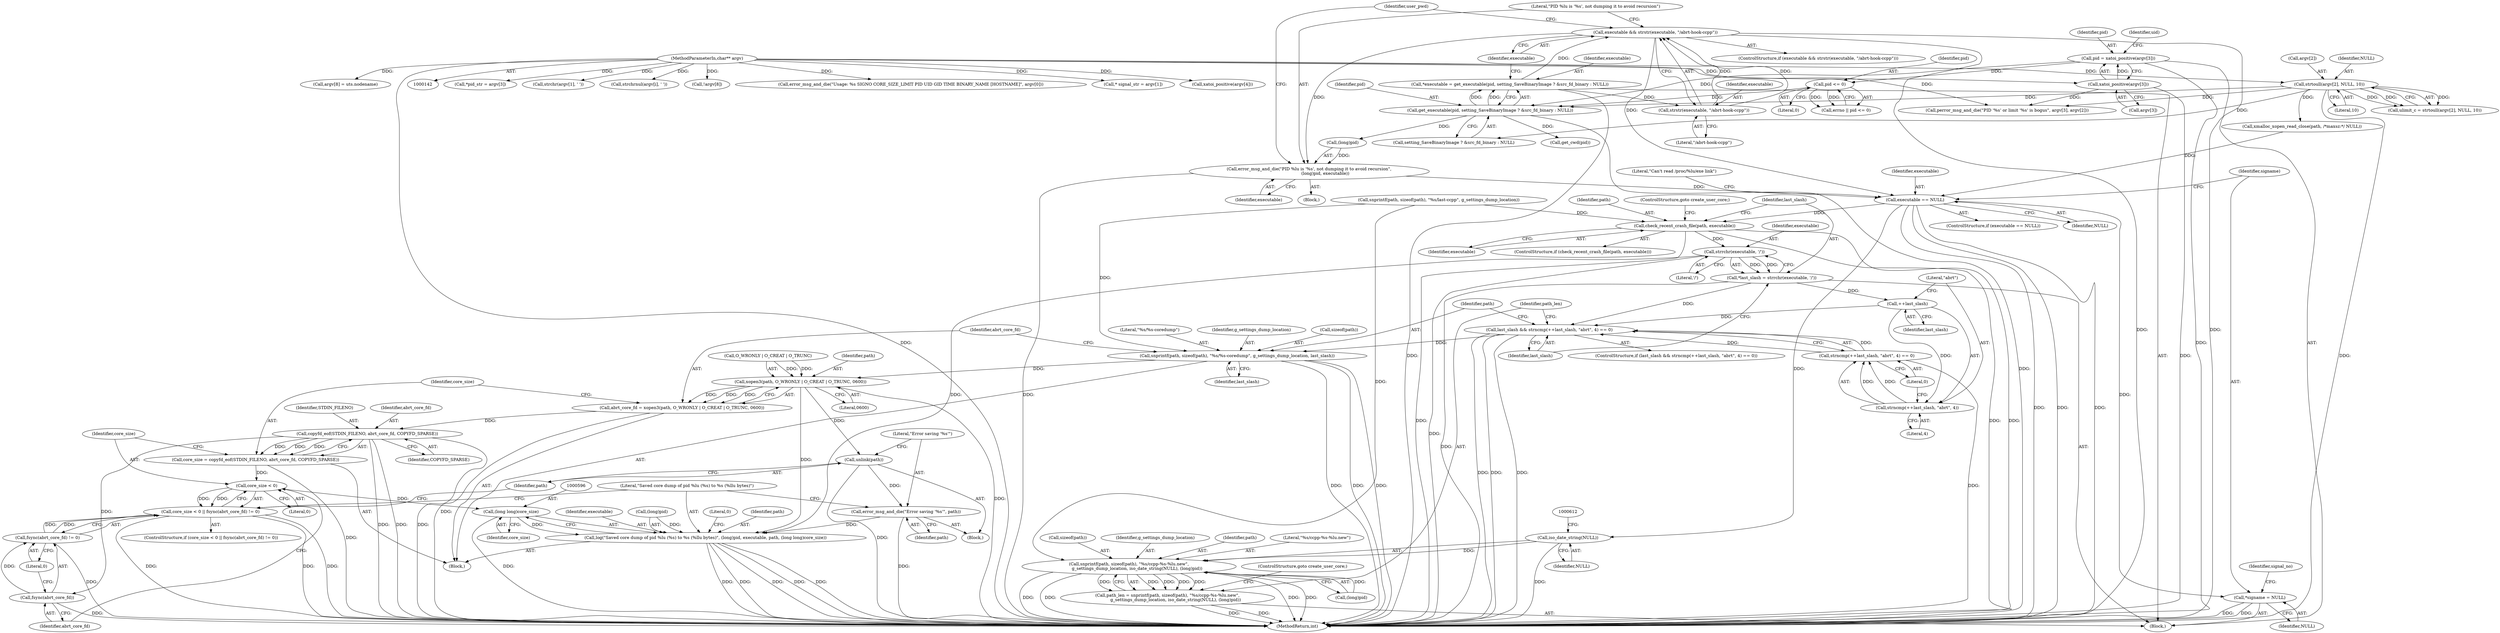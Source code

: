 digraph "0_abrt_4f2c1ddd3e3b81d2d5146b883115371f1cada9f9@API" {
"1000378" [label="(Call,executable && strstr(executable, \"/abrt-hook-ccpp\"))"];
"1000368" [label="(Call,*executable = get_executable(pid, setting_SaveBinaryImage ? &src_fd_binary : NULL))"];
"1000370" [label="(Call,get_executable(pid, setting_SaveBinaryImage ? &src_fd_binary : NULL))"];
"1000317" [label="(Call,pid <= 0)"];
"1000301" [label="(Call,pid = xatoi_positive(argv[3]))"];
"1000303" [label="(Call,xatoi_positive(argv[3]))"];
"1000144" [label="(MethodParameterIn,char** argv)"];
"1000270" [label="(Call,strtoull(argv[2], NULL, 10))"];
"1000380" [label="(Call,strstr(executable, \"/abrt-hook-ccpp\"))"];
"1000384" [label="(Call,error_msg_and_die(\"PID %lu is '%s', not dumping it to avoid recursion\",\n                        (long)pid, executable))"];
"1000453" [label="(Call,executable == NULL)"];
"1000464" [label="(Call,*signame = NULL)"];
"1000526" [label="(Call,check_recent_crash_file(path, executable))"];
"1000534" [label="(Call,strrchr(executable, '/'))"];
"1000532" [label="(Call,*last_slash = strrchr(executable, '/'))"];
"1000538" [label="(Call,last_slash && strncmp(++last_slash, \"abrt\", 4) == 0)"];
"1000548" [label="(Call,snprintf(path, sizeof(path), \"%s/%s-coredump\", g_settings_dump_location, last_slash))"];
"1000558" [label="(Call,xopen3(path, O_WRONLY | O_CREAT | O_TRUNC, 0600))"];
"1000556" [label="(Call,abrt_core_fd = xopen3(path, O_WRONLY | O_CREAT | O_TRUNC, 0600))"];
"1000569" [label="(Call,copyfd_eof(STDIN_FILENO, abrt_core_fd, COPYFD_SPARSE))"];
"1000567" [label="(Call,core_size = copyfd_eof(STDIN_FILENO, abrt_core_fd, COPYFD_SPARSE))"];
"1000575" [label="(Call,core_size < 0)"];
"1000574" [label="(Call,core_size < 0 || fsync(abrt_core_fd) != 0)"];
"1000595" [label="(Call,(long long)core_size)"];
"1000588" [label="(Call,log(\"Saved core dump of pid %lu (%s) to %s (%llu bytes)\", (long)pid, executable, path, (long long)core_size))"];
"1000579" [label="(Call,fsync(abrt_core_fd))"];
"1000578" [label="(Call,fsync(abrt_core_fd) != 0)"];
"1000583" [label="(Call,unlink(path))"];
"1000585" [label="(Call,error_msg_and_die(\"Error saving '%s'\", path))"];
"1000542" [label="(Call,++last_slash)"];
"1000541" [label="(Call,strncmp(++last_slash, \"abrt\", 4))"];
"1000540" [label="(Call,strncmp(++last_slash, \"abrt\", 4) == 0)"];
"1000609" [label="(Call,iso_date_string(NULL))"];
"1000603" [label="(Call,snprintf(path, sizeof(path), \"%s/ccpp-%s-%lu.new\",\n            g_settings_dump_location, iso_date_string(NULL), (long)pid))"];
"1000601" [label="(Call,path_len = snprintf(path, sizeof(path), \"%s/ccpp-%s-%lu.new\",\n            g_settings_dump_location, iso_date_string(NULL), (long)pid))"];
"1000295" [label="(Call,*pid_str = argv[3])"];
"1000587" [label="(Identifier,path)"];
"1000577" [label="(Literal,0)"];
"1000454" [label="(Identifier,executable)"];
"1000603" [label="(Call,snprintf(path, sizeof(path), \"%s/ccpp-%s-%lu.new\",\n            g_settings_dump_location, iso_date_string(NULL), (long)pid))"];
"1000466" [label="(Identifier,NULL)"];
"1000576" [label="(Identifier,core_size)"];
"1000177" [label="(Call,strchr(argv[1], ' '))"];
"1000552" [label="(Literal,\"%s/%s-coredump\")"];
"1000542" [label="(Call,++last_slash)"];
"1000589" [label="(Literal,\"Saved core dump of pid %lu (%s) to %s (%llu bytes)\")"];
"1000368" [label="(Call,*executable = get_executable(pid, setting_SaveBinaryImage ? &src_fd_binary : NULL))"];
"1000274" [label="(Identifier,NULL)"];
"1000458" [label="(Literal,\"Can't read /proc/%lu/exe link\")"];
"1000532" [label="(Call,*last_slash = strrchr(executable, '/'))"];
"1000527" [label="(Identifier,path)"];
"1000585" [label="(Call,error_msg_and_die(\"Error saving '%s'\", path))"];
"1000382" [label="(Literal,\"/abrt-hook-ccpp\")"];
"1000372" [label="(Call,setting_SaveBinaryImage ? &src_fd_binary : NULL)"];
"1000370" [label="(Call,get_executable(pid, setting_SaveBinaryImage ? &src_fd_binary : NULL))"];
"1000571" [label="(Identifier,abrt_core_fd)"];
"1000538" [label="(Call,last_slash && strncmp(++last_slash, \"abrt\", 4) == 0)"];
"1000567" [label="(Call,core_size = copyfd_eof(STDIN_FILENO, abrt_core_fd, COPYFD_SPARSE))"];
"1000392" [label="(Call,get_cwd(pid))"];
"1000453" [label="(Call,executable == NULL)"];
"1000196" [label="(Call,strchrnul(argv[i], ' '))"];
"1000604" [label="(Identifier,path)"];
"1000556" [label="(Call,abrt_core_fd = xopen3(path, O_WRONLY | O_CREAT | O_TRUNC, 0600))"];
"1000611" [label="(Call,(long)pid)"];
"1000543" [label="(Identifier,last_slash)"];
"1000545" [label="(Literal,4)"];
"1000536" [label="(Literal,'/')"];
"1000570" [label="(Identifier,STDIN_FILENO)"];
"1000275" [label="(Literal,10)"];
"1000548" [label="(Call,snprintf(path, sizeof(path), \"%s/%s-coredump\", g_settings_dump_location, last_slash))"];
"1000270" [label="(Call,strtoull(argv[2], NULL, 10))"];
"1000379" [label="(Identifier,executable)"];
"1000586" [label="(Literal,\"Error saving '%s'\")"];
"1000534" [label="(Call,strrchr(executable, '/'))"];
"1000559" [label="(Identifier,path)"];
"1000309" [label="(Identifier,uid)"];
"1000584" [label="(Identifier,path)"];
"1000391" [label="(Identifier,user_pwd)"];
"1000465" [label="(Identifier,signame)"];
"1000560" [label="(Call,O_WRONLY | O_CREAT | O_TRUNC)"];
"1000317" [label="(Call,pid <= 0)"];
"1000385" [label="(Literal,\"PID %lu is '%s', not dumping it to avoid recursion\")"];
"1000575" [label="(Call,core_size < 0)"];
"1000582" [label="(Block,)"];
"1000572" [label="(Identifier,COPYFD_SPARSE)"];
"1000609" [label="(Call,iso_date_string(NULL))"];
"1000304" [label="(Call,argv[3])"];
"1000533" [label="(Identifier,last_slash)"];
"1000597" [label="(Identifier,core_size)"];
"1000553" [label="(Identifier,g_settings_dump_location)"];
"1000145" [label="(Block,)"];
"1000539" [label="(Identifier,last_slash)"];
"1000550" [label="(Call,sizeof(path))"];
"1000588" [label="(Call,log(\"Saved core dump of pid %lu (%s) to %s (%llu bytes)\", (long)pid, executable, path, (long long)core_size))"];
"1000546" [label="(Literal,0)"];
"1000590" [label="(Call,(long)pid)"];
"1000452" [label="(ControlStructure,if (executable == NULL))"];
"1000381" [label="(Identifier,executable)"];
"1000579" [label="(Call,fsync(abrt_core_fd))"];
"1000557" [label="(Identifier,abrt_core_fd)"];
"1000386" [label="(Call,(long)pid)"];
"1000389" [label="(Identifier,executable)"];
"1000547" [label="(Block,)"];
"1000580" [label="(Identifier,abrt_core_fd)"];
"1000540" [label="(Call,strncmp(++last_slash, \"abrt\", 4) == 0)"];
"1000574" [label="(Call,core_size < 0 || fsync(abrt_core_fd) != 0)"];
"1000541" [label="(Call,strncmp(++last_slash, \"abrt\", 4))"];
"1000384" [label="(Call,error_msg_and_die(\"PID %lu is '%s', not dumping it to avoid recursion\",\n                        (long)pid, executable))"];
"1000371" [label="(Identifier,pid)"];
"1000303" [label="(Call,xatoi_positive(argv[3]))"];
"1000599" [label="(Literal,0)"];
"1000610" [label="(Identifier,NULL)"];
"1000405" [label="(Call,xmalloc_xopen_read_close(path, /*maxsz:*/ NULL))"];
"1000530" [label="(ControlStructure,goto create_user_core;)"];
"1000144" [label="(MethodParameterIn,char** argv)"];
"1000380" [label="(Call,strstr(executable, \"/abrt-hook-ccpp\"))"];
"1000526" [label="(Call,check_recent_crash_file(path, executable))"];
"1000607" [label="(Literal,\"%s/ccpp-%s-%lu.new\")"];
"1000377" [label="(ControlStructure,if (executable && strstr(executable, \"/abrt-hook-ccpp\")))"];
"1000346" [label="(Call,!argv[8])"];
"1000271" [label="(Call,argv[2])"];
"1000378" [label="(Call,executable && strstr(executable, \"/abrt-hook-ccpp\"))"];
"1000615" [label="(ControlStructure,goto create_user_core;)"];
"1000554" [label="(Identifier,last_slash)"];
"1000468" [label="(Identifier,signal_no)"];
"1000519" [label="(Call,snprintf(path, sizeof(path), \"%s/last-ccpp\", g_settings_dump_location))"];
"1000602" [label="(Identifier,path_len)"];
"1000594" [label="(Identifier,path)"];
"1000301" [label="(Call,pid = xatoi_positive(argv[3]))"];
"1000573" [label="(ControlStructure,if (core_size < 0 || fsync(abrt_core_fd) != 0))"];
"1000583" [label="(Call,unlink(path))"];
"1000544" [label="(Literal,\"abrt\")"];
"1000581" [label="(Literal,0)"];
"1000383" [label="(Block,)"];
"1000605" [label="(Call,sizeof(path))"];
"1000528" [label="(Identifier,executable)"];
"1000565" [label="(Literal,0600)"];
"1000321" [label="(Call,perror_msg_and_die(\"PID '%s' or limit '%s' is bogus\", argv[3], argv[2]))"];
"1000601" [label="(Call,path_len = snprintf(path, sizeof(path), \"%s/ccpp-%s-%lu.new\",\n            g_settings_dump_location, iso_date_string(NULL), (long)pid))"];
"1000318" [label="(Identifier,pid)"];
"1000315" [label="(Call,errno || pid <= 0)"];
"1000558" [label="(Call,xopen3(path, O_WRONLY | O_CREAT | O_TRUNC, 0600))"];
"1000549" [label="(Identifier,path)"];
"1000595" [label="(Call,(long long)core_size)"];
"1000569" [label="(Call,copyfd_eof(STDIN_FILENO, abrt_core_fd, COPYFD_SPARSE))"];
"1000537" [label="(ControlStructure,if (last_slash && strncmp(++last_slash, \"abrt\", 4) == 0))"];
"1000319" [label="(Literal,0)"];
"1000568" [label="(Identifier,core_size)"];
"1000171" [label="(Call,error_msg_and_die(\"Usage: %s SIGNO CORE_SIZE_LIMIT PID UID GID TIME BINARY_NAME [HOSTNAME]\", argv[0]))"];
"1000608" [label="(Identifier,g_settings_dump_location)"];
"1000369" [label="(Identifier,executable)"];
"1000535" [label="(Identifier,executable)"];
"1000257" [label="(Call,* signal_str = argv[1])"];
"1000310" [label="(Call,xatoi_positive(argv[4]))"];
"1000578" [label="(Call,fsync(abrt_core_fd) != 0)"];
"1000302" [label="(Identifier,pid)"];
"1000464" [label="(Call,*signame = NULL)"];
"1000593" [label="(Identifier,executable)"];
"1000455" [label="(Identifier,NULL)"];
"1001180" [label="(MethodReturn,int)"];
"1000354" [label="(Call,argv[8] = uts.nodename)"];
"1000525" [label="(ControlStructure,if (check_recent_crash_file(path, executable)))"];
"1000268" [label="(Call,ulimit_c = strtoull(argv[2], NULL, 10))"];
"1000378" -> "1000377"  [label="AST: "];
"1000378" -> "1000379"  [label="CFG: "];
"1000378" -> "1000380"  [label="CFG: "];
"1000379" -> "1000378"  [label="AST: "];
"1000380" -> "1000378"  [label="AST: "];
"1000385" -> "1000378"  [label="CFG: "];
"1000391" -> "1000378"  [label="CFG: "];
"1000378" -> "1001180"  [label="DDG: "];
"1000378" -> "1001180"  [label="DDG: "];
"1000368" -> "1000378"  [label="DDG: "];
"1000380" -> "1000378"  [label="DDG: "];
"1000380" -> "1000378"  [label="DDG: "];
"1000378" -> "1000384"  [label="DDG: "];
"1000378" -> "1000453"  [label="DDG: "];
"1000368" -> "1000145"  [label="AST: "];
"1000368" -> "1000370"  [label="CFG: "];
"1000369" -> "1000368"  [label="AST: "];
"1000370" -> "1000368"  [label="AST: "];
"1000379" -> "1000368"  [label="CFG: "];
"1000368" -> "1001180"  [label="DDG: "];
"1000370" -> "1000368"  [label="DDG: "];
"1000370" -> "1000368"  [label="DDG: "];
"1000368" -> "1000380"  [label="DDG: "];
"1000370" -> "1000372"  [label="CFG: "];
"1000371" -> "1000370"  [label="AST: "];
"1000372" -> "1000370"  [label="AST: "];
"1000370" -> "1001180"  [label="DDG: "];
"1000317" -> "1000370"  [label="DDG: "];
"1000301" -> "1000370"  [label="DDG: "];
"1000270" -> "1000370"  [label="DDG: "];
"1000370" -> "1000386"  [label="DDG: "];
"1000370" -> "1000392"  [label="DDG: "];
"1000317" -> "1000315"  [label="AST: "];
"1000317" -> "1000319"  [label="CFG: "];
"1000318" -> "1000317"  [label="AST: "];
"1000319" -> "1000317"  [label="AST: "];
"1000315" -> "1000317"  [label="CFG: "];
"1000317" -> "1000315"  [label="DDG: "];
"1000317" -> "1000315"  [label="DDG: "];
"1000301" -> "1000317"  [label="DDG: "];
"1000301" -> "1000145"  [label="AST: "];
"1000301" -> "1000303"  [label="CFG: "];
"1000302" -> "1000301"  [label="AST: "];
"1000303" -> "1000301"  [label="AST: "];
"1000309" -> "1000301"  [label="CFG: "];
"1000301" -> "1001180"  [label="DDG: "];
"1000303" -> "1000301"  [label="DDG: "];
"1000303" -> "1000304"  [label="CFG: "];
"1000304" -> "1000303"  [label="AST: "];
"1000303" -> "1001180"  [label="DDG: "];
"1000144" -> "1000303"  [label="DDG: "];
"1000303" -> "1000321"  [label="DDG: "];
"1000144" -> "1000142"  [label="AST: "];
"1000144" -> "1001180"  [label="DDG: "];
"1000144" -> "1000171"  [label="DDG: "];
"1000144" -> "1000177"  [label="DDG: "];
"1000144" -> "1000196"  [label="DDG: "];
"1000144" -> "1000257"  [label="DDG: "];
"1000144" -> "1000270"  [label="DDG: "];
"1000144" -> "1000295"  [label="DDG: "];
"1000144" -> "1000310"  [label="DDG: "];
"1000144" -> "1000321"  [label="DDG: "];
"1000144" -> "1000346"  [label="DDG: "];
"1000144" -> "1000354"  [label="DDG: "];
"1000270" -> "1000268"  [label="AST: "];
"1000270" -> "1000275"  [label="CFG: "];
"1000271" -> "1000270"  [label="AST: "];
"1000274" -> "1000270"  [label="AST: "];
"1000275" -> "1000270"  [label="AST: "];
"1000268" -> "1000270"  [label="CFG: "];
"1000270" -> "1001180"  [label="DDG: "];
"1000270" -> "1000268"  [label="DDG: "];
"1000270" -> "1000268"  [label="DDG: "];
"1000270" -> "1000268"  [label="DDG: "];
"1000270" -> "1000321"  [label="DDG: "];
"1000270" -> "1000372"  [label="DDG: "];
"1000270" -> "1000405"  [label="DDG: "];
"1000380" -> "1000382"  [label="CFG: "];
"1000381" -> "1000380"  [label="AST: "];
"1000382" -> "1000380"  [label="AST: "];
"1000384" -> "1000383"  [label="AST: "];
"1000384" -> "1000389"  [label="CFG: "];
"1000385" -> "1000384"  [label="AST: "];
"1000386" -> "1000384"  [label="AST: "];
"1000389" -> "1000384"  [label="AST: "];
"1000391" -> "1000384"  [label="CFG: "];
"1000384" -> "1001180"  [label="DDG: "];
"1000386" -> "1000384"  [label="DDG: "];
"1000384" -> "1000453"  [label="DDG: "];
"1000453" -> "1000452"  [label="AST: "];
"1000453" -> "1000455"  [label="CFG: "];
"1000454" -> "1000453"  [label="AST: "];
"1000455" -> "1000453"  [label="AST: "];
"1000458" -> "1000453"  [label="CFG: "];
"1000465" -> "1000453"  [label="CFG: "];
"1000453" -> "1001180"  [label="DDG: "];
"1000453" -> "1001180"  [label="DDG: "];
"1000453" -> "1001180"  [label="DDG: "];
"1000405" -> "1000453"  [label="DDG: "];
"1000453" -> "1000464"  [label="DDG: "];
"1000453" -> "1000526"  [label="DDG: "];
"1000453" -> "1000609"  [label="DDG: "];
"1000464" -> "1000145"  [label="AST: "];
"1000464" -> "1000466"  [label="CFG: "];
"1000465" -> "1000464"  [label="AST: "];
"1000466" -> "1000464"  [label="AST: "];
"1000468" -> "1000464"  [label="CFG: "];
"1000464" -> "1001180"  [label="DDG: "];
"1000464" -> "1001180"  [label="DDG: "];
"1000526" -> "1000525"  [label="AST: "];
"1000526" -> "1000528"  [label="CFG: "];
"1000527" -> "1000526"  [label="AST: "];
"1000528" -> "1000526"  [label="AST: "];
"1000530" -> "1000526"  [label="CFG: "];
"1000533" -> "1000526"  [label="CFG: "];
"1000526" -> "1001180"  [label="DDG: "];
"1000526" -> "1001180"  [label="DDG: "];
"1000526" -> "1001180"  [label="DDG: "];
"1000519" -> "1000526"  [label="DDG: "];
"1000526" -> "1000534"  [label="DDG: "];
"1000534" -> "1000532"  [label="AST: "];
"1000534" -> "1000536"  [label="CFG: "];
"1000535" -> "1000534"  [label="AST: "];
"1000536" -> "1000534"  [label="AST: "];
"1000532" -> "1000534"  [label="CFG: "];
"1000534" -> "1001180"  [label="DDG: "];
"1000534" -> "1000532"  [label="DDG: "];
"1000534" -> "1000532"  [label="DDG: "];
"1000534" -> "1000588"  [label="DDG: "];
"1000532" -> "1000145"  [label="AST: "];
"1000533" -> "1000532"  [label="AST: "];
"1000539" -> "1000532"  [label="CFG: "];
"1000532" -> "1001180"  [label="DDG: "];
"1000532" -> "1000538"  [label="DDG: "];
"1000532" -> "1000542"  [label="DDG: "];
"1000538" -> "1000537"  [label="AST: "];
"1000538" -> "1000539"  [label="CFG: "];
"1000538" -> "1000540"  [label="CFG: "];
"1000539" -> "1000538"  [label="AST: "];
"1000540" -> "1000538"  [label="AST: "];
"1000549" -> "1000538"  [label="CFG: "];
"1000602" -> "1000538"  [label="CFG: "];
"1000538" -> "1001180"  [label="DDG: "];
"1000538" -> "1001180"  [label="DDG: "];
"1000538" -> "1001180"  [label="DDG: "];
"1000542" -> "1000538"  [label="DDG: "];
"1000540" -> "1000538"  [label="DDG: "];
"1000540" -> "1000538"  [label="DDG: "];
"1000538" -> "1000548"  [label="DDG: "];
"1000548" -> "1000547"  [label="AST: "];
"1000548" -> "1000554"  [label="CFG: "];
"1000549" -> "1000548"  [label="AST: "];
"1000550" -> "1000548"  [label="AST: "];
"1000552" -> "1000548"  [label="AST: "];
"1000553" -> "1000548"  [label="AST: "];
"1000554" -> "1000548"  [label="AST: "];
"1000557" -> "1000548"  [label="CFG: "];
"1000548" -> "1001180"  [label="DDG: "];
"1000548" -> "1001180"  [label="DDG: "];
"1000548" -> "1001180"  [label="DDG: "];
"1000519" -> "1000548"  [label="DDG: "];
"1000548" -> "1000558"  [label="DDG: "];
"1000558" -> "1000556"  [label="AST: "];
"1000558" -> "1000565"  [label="CFG: "];
"1000559" -> "1000558"  [label="AST: "];
"1000560" -> "1000558"  [label="AST: "];
"1000565" -> "1000558"  [label="AST: "];
"1000556" -> "1000558"  [label="CFG: "];
"1000558" -> "1001180"  [label="DDG: "];
"1000558" -> "1000556"  [label="DDG: "];
"1000558" -> "1000556"  [label="DDG: "];
"1000558" -> "1000556"  [label="DDG: "];
"1000560" -> "1000558"  [label="DDG: "];
"1000560" -> "1000558"  [label="DDG: "];
"1000558" -> "1000583"  [label="DDG: "];
"1000558" -> "1000588"  [label="DDG: "];
"1000556" -> "1000547"  [label="AST: "];
"1000557" -> "1000556"  [label="AST: "];
"1000568" -> "1000556"  [label="CFG: "];
"1000556" -> "1001180"  [label="DDG: "];
"1000556" -> "1000569"  [label="DDG: "];
"1000569" -> "1000567"  [label="AST: "];
"1000569" -> "1000572"  [label="CFG: "];
"1000570" -> "1000569"  [label="AST: "];
"1000571" -> "1000569"  [label="AST: "];
"1000572" -> "1000569"  [label="AST: "];
"1000567" -> "1000569"  [label="CFG: "];
"1000569" -> "1001180"  [label="DDG: "];
"1000569" -> "1001180"  [label="DDG: "];
"1000569" -> "1001180"  [label="DDG: "];
"1000569" -> "1000567"  [label="DDG: "];
"1000569" -> "1000567"  [label="DDG: "];
"1000569" -> "1000567"  [label="DDG: "];
"1000569" -> "1000579"  [label="DDG: "];
"1000567" -> "1000547"  [label="AST: "];
"1000568" -> "1000567"  [label="AST: "];
"1000576" -> "1000567"  [label="CFG: "];
"1000567" -> "1001180"  [label="DDG: "];
"1000567" -> "1000575"  [label="DDG: "];
"1000575" -> "1000574"  [label="AST: "];
"1000575" -> "1000577"  [label="CFG: "];
"1000576" -> "1000575"  [label="AST: "];
"1000577" -> "1000575"  [label="AST: "];
"1000580" -> "1000575"  [label="CFG: "];
"1000574" -> "1000575"  [label="CFG: "];
"1000575" -> "1000574"  [label="DDG: "];
"1000575" -> "1000574"  [label="DDG: "];
"1000575" -> "1000595"  [label="DDG: "];
"1000574" -> "1000573"  [label="AST: "];
"1000574" -> "1000578"  [label="CFG: "];
"1000578" -> "1000574"  [label="AST: "];
"1000584" -> "1000574"  [label="CFG: "];
"1000589" -> "1000574"  [label="CFG: "];
"1000574" -> "1001180"  [label="DDG: "];
"1000574" -> "1001180"  [label="DDG: "];
"1000574" -> "1001180"  [label="DDG: "];
"1000578" -> "1000574"  [label="DDG: "];
"1000578" -> "1000574"  [label="DDG: "];
"1000595" -> "1000588"  [label="AST: "];
"1000595" -> "1000597"  [label="CFG: "];
"1000596" -> "1000595"  [label="AST: "];
"1000597" -> "1000595"  [label="AST: "];
"1000588" -> "1000595"  [label="CFG: "];
"1000595" -> "1001180"  [label="DDG: "];
"1000595" -> "1000588"  [label="DDG: "];
"1000588" -> "1000547"  [label="AST: "];
"1000589" -> "1000588"  [label="AST: "];
"1000590" -> "1000588"  [label="AST: "];
"1000593" -> "1000588"  [label="AST: "];
"1000594" -> "1000588"  [label="AST: "];
"1000599" -> "1000588"  [label="CFG: "];
"1000588" -> "1001180"  [label="DDG: "];
"1000588" -> "1001180"  [label="DDG: "];
"1000588" -> "1001180"  [label="DDG: "];
"1000588" -> "1001180"  [label="DDG: "];
"1000588" -> "1001180"  [label="DDG: "];
"1000590" -> "1000588"  [label="DDG: "];
"1000585" -> "1000588"  [label="DDG: "];
"1000579" -> "1000578"  [label="AST: "];
"1000579" -> "1000580"  [label="CFG: "];
"1000580" -> "1000579"  [label="AST: "];
"1000581" -> "1000579"  [label="CFG: "];
"1000579" -> "1001180"  [label="DDG: "];
"1000579" -> "1000578"  [label="DDG: "];
"1000578" -> "1000581"  [label="CFG: "];
"1000581" -> "1000578"  [label="AST: "];
"1000578" -> "1001180"  [label="DDG: "];
"1000583" -> "1000582"  [label="AST: "];
"1000583" -> "1000584"  [label="CFG: "];
"1000584" -> "1000583"  [label="AST: "];
"1000586" -> "1000583"  [label="CFG: "];
"1000583" -> "1001180"  [label="DDG: "];
"1000583" -> "1000585"  [label="DDG: "];
"1000585" -> "1000582"  [label="AST: "];
"1000585" -> "1000587"  [label="CFG: "];
"1000586" -> "1000585"  [label="AST: "];
"1000587" -> "1000585"  [label="AST: "];
"1000589" -> "1000585"  [label="CFG: "];
"1000585" -> "1001180"  [label="DDG: "];
"1000542" -> "1000541"  [label="AST: "];
"1000542" -> "1000543"  [label="CFG: "];
"1000543" -> "1000542"  [label="AST: "];
"1000544" -> "1000542"  [label="CFG: "];
"1000542" -> "1000541"  [label="DDG: "];
"1000541" -> "1000540"  [label="AST: "];
"1000541" -> "1000545"  [label="CFG: "];
"1000544" -> "1000541"  [label="AST: "];
"1000545" -> "1000541"  [label="AST: "];
"1000546" -> "1000541"  [label="CFG: "];
"1000541" -> "1000540"  [label="DDG: "];
"1000541" -> "1000540"  [label="DDG: "];
"1000540" -> "1000546"  [label="CFG: "];
"1000546" -> "1000540"  [label="AST: "];
"1000540" -> "1001180"  [label="DDG: "];
"1000609" -> "1000603"  [label="AST: "];
"1000609" -> "1000610"  [label="CFG: "];
"1000610" -> "1000609"  [label="AST: "];
"1000612" -> "1000609"  [label="CFG: "];
"1000609" -> "1001180"  [label="DDG: "];
"1000609" -> "1000603"  [label="DDG: "];
"1000603" -> "1000601"  [label="AST: "];
"1000603" -> "1000611"  [label="CFG: "];
"1000604" -> "1000603"  [label="AST: "];
"1000605" -> "1000603"  [label="AST: "];
"1000607" -> "1000603"  [label="AST: "];
"1000608" -> "1000603"  [label="AST: "];
"1000611" -> "1000603"  [label="AST: "];
"1000601" -> "1000603"  [label="CFG: "];
"1000603" -> "1001180"  [label="DDG: "];
"1000603" -> "1001180"  [label="DDG: "];
"1000603" -> "1001180"  [label="DDG: "];
"1000603" -> "1001180"  [label="DDG: "];
"1000603" -> "1000601"  [label="DDG: "];
"1000603" -> "1000601"  [label="DDG: "];
"1000603" -> "1000601"  [label="DDG: "];
"1000603" -> "1000601"  [label="DDG: "];
"1000603" -> "1000601"  [label="DDG: "];
"1000519" -> "1000603"  [label="DDG: "];
"1000611" -> "1000603"  [label="DDG: "];
"1000601" -> "1000145"  [label="AST: "];
"1000602" -> "1000601"  [label="AST: "];
"1000615" -> "1000601"  [label="CFG: "];
"1000601" -> "1001180"  [label="DDG: "];
"1000601" -> "1001180"  [label="DDG: "];
}
